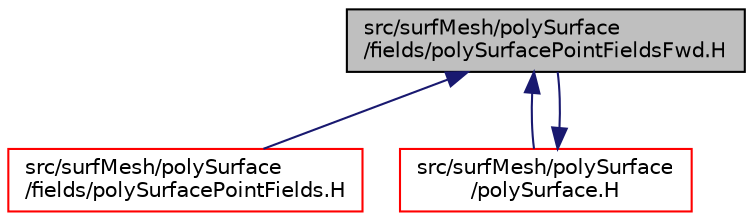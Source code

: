 digraph "src/surfMesh/polySurface/fields/polySurfacePointFieldsFwd.H"
{
  bgcolor="transparent";
  edge [fontname="Helvetica",fontsize="10",labelfontname="Helvetica",labelfontsize="10"];
  node [fontname="Helvetica",fontsize="10",shape=record];
  Node1 [label="src/surfMesh/polySurface\l/fields/polySurfacePointFieldsFwd.H",height=0.2,width=0.4,color="black", fillcolor="grey75", style="filled" fontcolor="black"];
  Node1 -> Node2 [dir="back",color="midnightblue",fontsize="10",style="solid",fontname="Helvetica"];
  Node2 [label="src/surfMesh/polySurface\l/fields/polySurfacePointFields.H",height=0.2,width=0.4,color="red",URL="$polySurfacePointFields_8H.html",tooltip="Point fields for polySurface. "];
  Node1 -> Node3 [dir="back",color="midnightblue",fontsize="10",style="solid",fontname="Helvetica"];
  Node3 [label="src/surfMesh/polySurface\l/polySurface.H",height=0.2,width=0.4,color="red",URL="$polySurface_8H.html"];
  Node3 -> Node1 [dir="back",color="midnightblue",fontsize="10",style="solid",fontname="Helvetica"];
}
